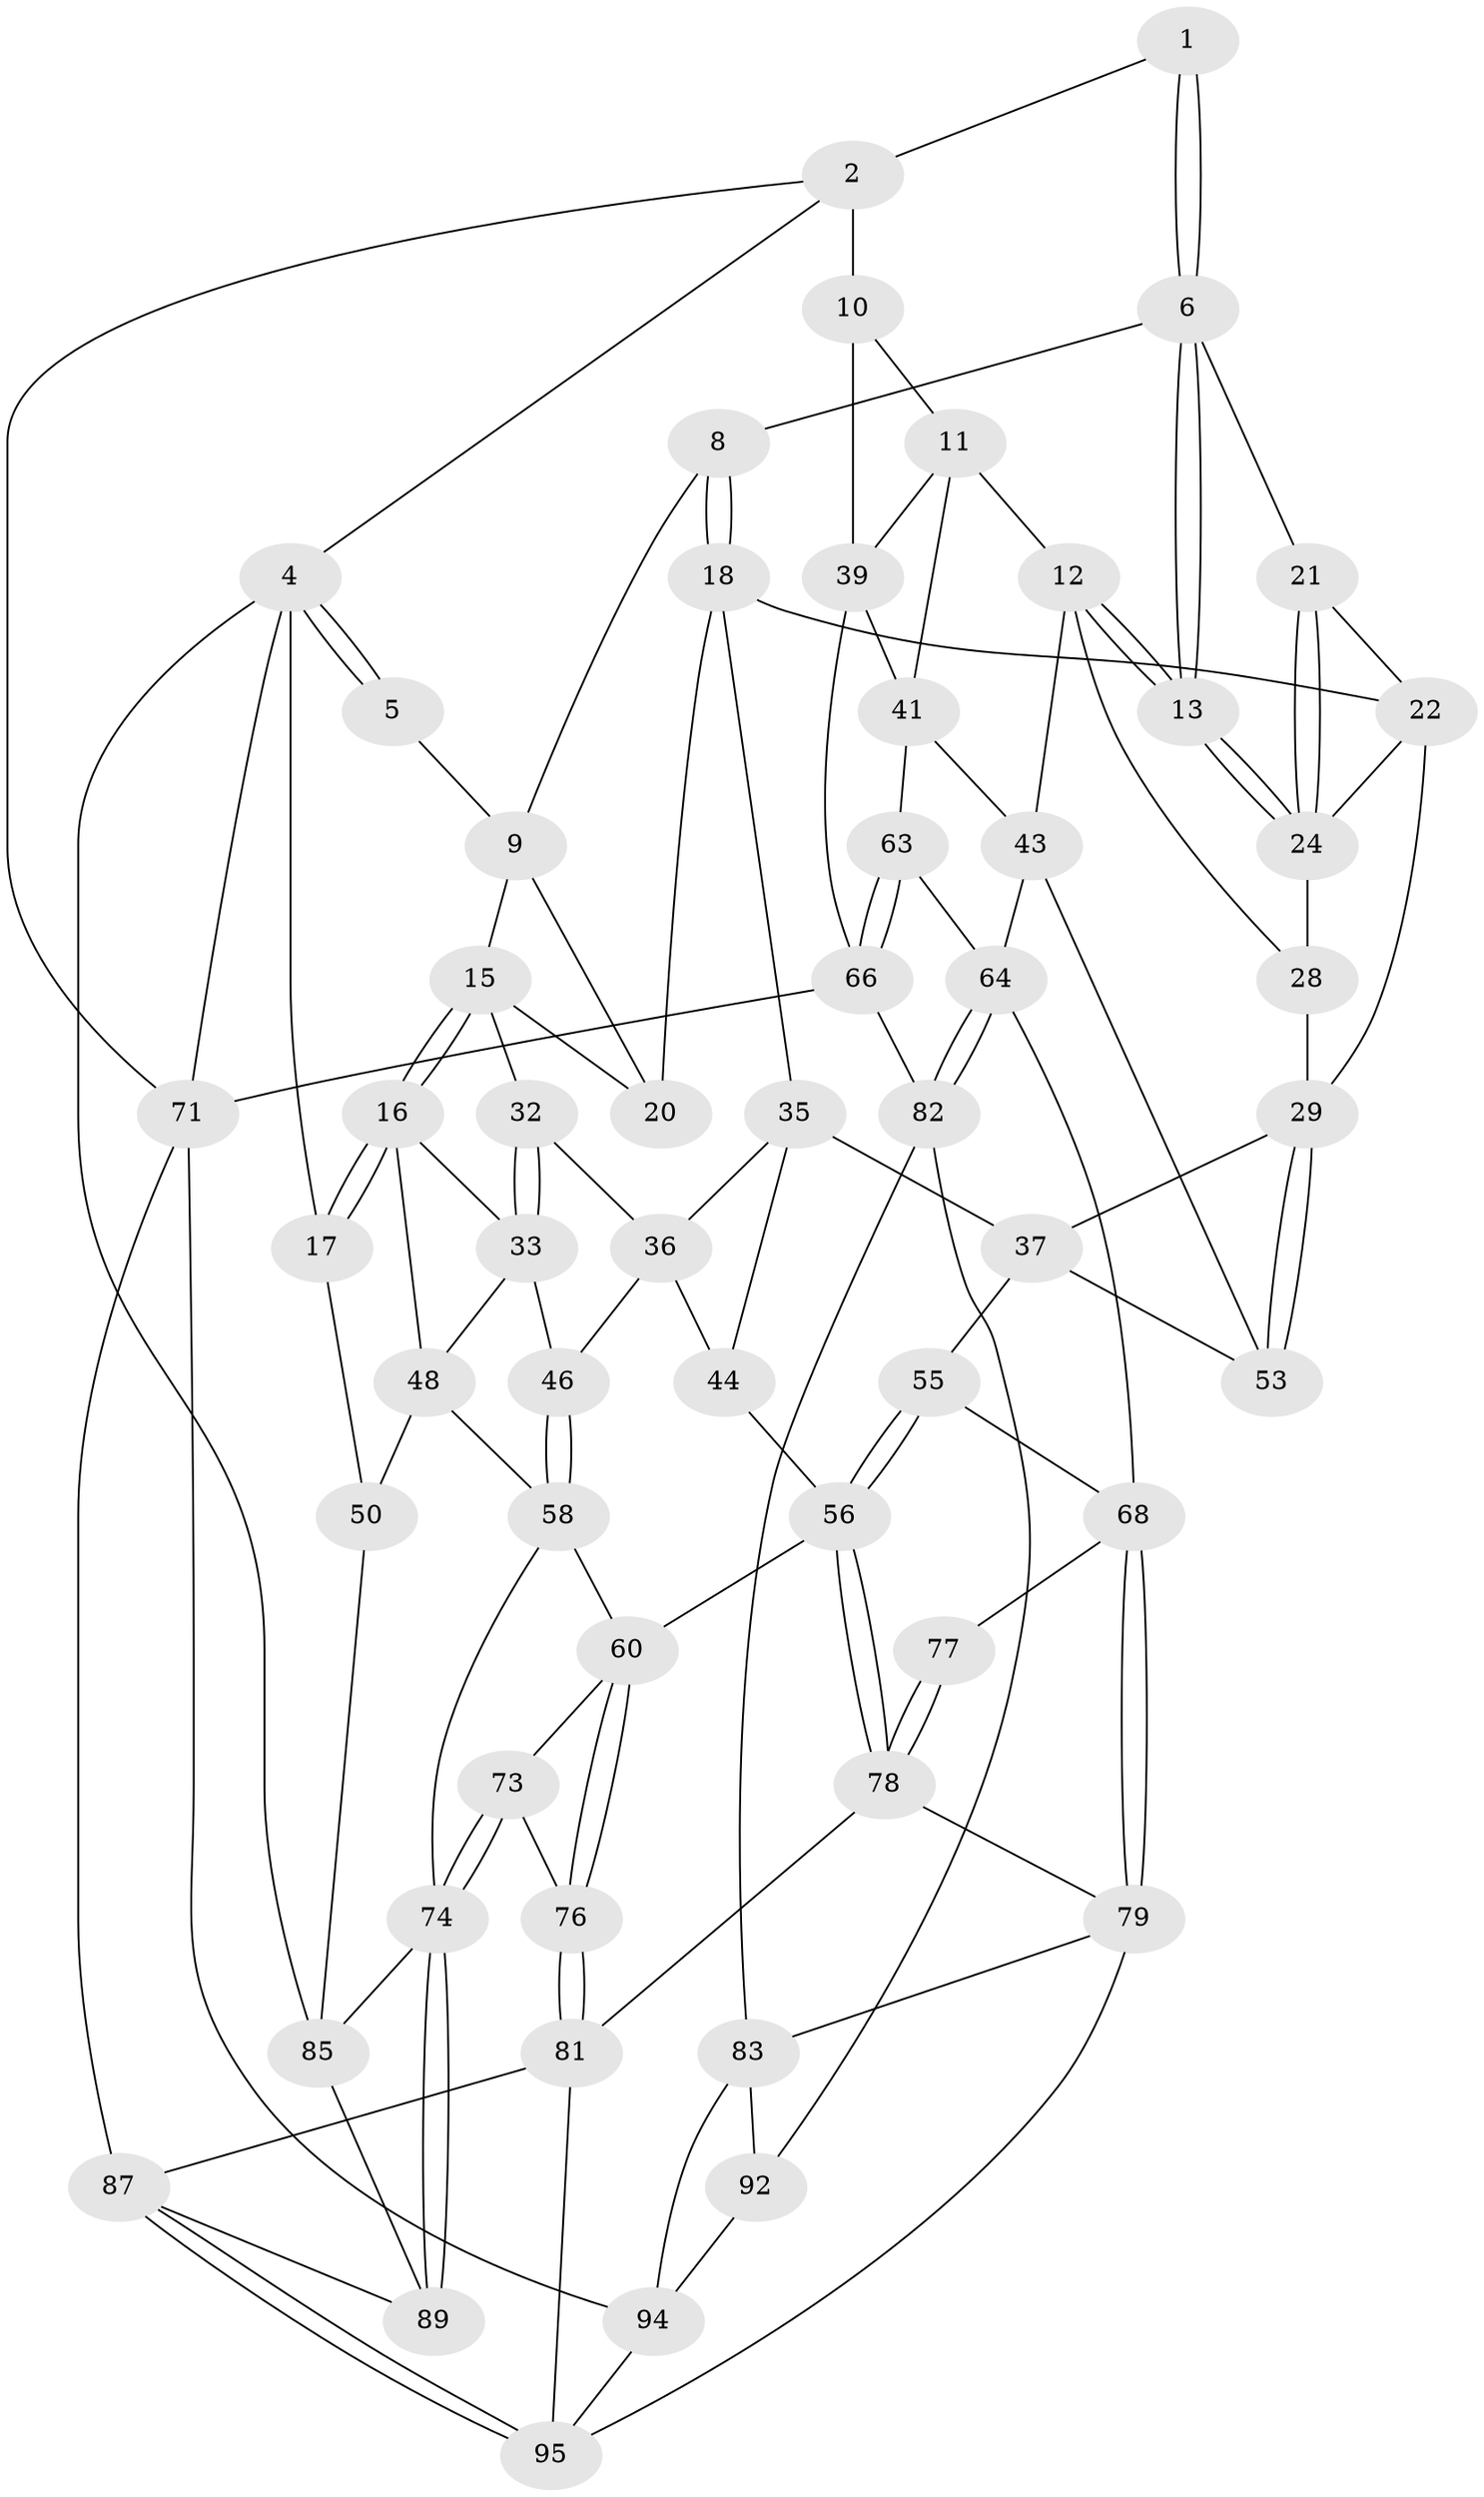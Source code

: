 // original degree distribution, {3: 0.030612244897959183, 4: 0.24489795918367346, 6: 0.24489795918367346, 5: 0.47959183673469385}
// Generated by graph-tools (version 1.1) at 2025/11/02/27/25 16:11:54]
// undirected, 58 vertices, 128 edges
graph export_dot {
graph [start="1"]
  node [color=gray90,style=filled];
  1 [pos="+0.6970321355499486+0"];
  2 [pos="+0.7703246970246748+0",super="+3"];
  4 [pos="+0+0",super="+67"];
  5 [pos="+0.32203474332964604+0"];
  6 [pos="+0.690462252378284+0",super="+7"];
  8 [pos="+0.46265072374472277+0.07488129871409868"];
  9 [pos="+0.3355839090497286+0",super="+14"];
  10 [pos="+0.891181159043238+0.10199673055858006",super="+25"];
  11 [pos="+0.7967660201800716+0.1743280628075604",super="+40"];
  12 [pos="+0.7906742776779233+0.17461213084656652",super="+31"];
  13 [pos="+0.7281645183084178+0.12561666459208531"];
  15 [pos="+0.16604816757485377+0.13519054372273387",super="+27"];
  16 [pos="+0.014503927268316601+0.13727439829799254",super="+34"];
  17 [pos="+0+0",super="+51"];
  18 [pos="+0.419925669544611+0.1844322322031521",super="+19"];
  20 [pos="+0.32589976230572426+0.12726311606995022"];
  21 [pos="+0.5558693476543463+0.09131970048362904"];
  22 [pos="+0.5581653856337296+0.14676387974033045",super="+23"];
  24 [pos="+0.7140598452097754+0.13131662829100518",super="+26"];
  28 [pos="+0.6084284157840679+0.2708408677658314"];
  29 [pos="+0.56974100365505+0.2838840477254778",super="+30"];
  32 [pos="+0.2700000252995994+0.2745205124532402"];
  33 [pos="+0.26837599219290276+0.2759176817200155",super="+47"];
  35 [pos="+0.39937591494729524+0.22194478859418082",super="+38"];
  36 [pos="+0.3448217268910223+0.27211159471323343",super="+45"];
  37 [pos="+0.4910827796962638+0.357535844407559",super="+54"];
  39 [pos="+1+0.25114881537498457",super="+62"];
  41 [pos="+0.8686976507624045+0.41785357895215053",super="+42"];
  43 [pos="+0.7626924242034202+0.40899124369353074",super="+52"];
  44 [pos="+0.4415273571145191+0.3974903291937744"];
  46 [pos="+0.3366192535026823+0.4178929147822104"];
  48 [pos="+0.12074971454108391+0.45993856137229616",super="+49"];
  50 [pos="+0.017254613168033485+0.5743701589061636"];
  53 [pos="+0.6568960244520216+0.462183957437932"];
  55 [pos="+0.49400823684778933+0.5521049090706461",super="+70"];
  56 [pos="+0.4938190016877498+0.552175980440299",super="+57"];
  58 [pos="+0.31740702726815034+0.5387870169080963",super="+59"];
  60 [pos="+0.4164881186896366+0.5628744956226359",super="+61"];
  63 [pos="+0.8737703925455645+0.6048362616331598"];
  64 [pos="+0.8482374986508677+0.6529009347587126",super="+65"];
  66 [pos="+1+0.5019930970960244",super="+72"];
  68 [pos="+0.7076644643237998+0.5953055716779185",super="+69"];
  71 [pos="+1+1",super="+98"];
  73 [pos="+0.33617271641949326+0.6794237258468122"];
  74 [pos="+0.29380342362850703+0.6905419739423442",super="+75"];
  76 [pos="+0.39534344501582575+0.6954551064637442"];
  77 [pos="+0.623848389953253+0.6285264877914514"];
  78 [pos="+0.5311916736669674+0.7064755660446673",super="+80"];
  79 [pos="+0.6491162998637104+0.7720276043875667",super="+84"];
  81 [pos="+0.5107953308216954+0.8221847974194006",super="+86"];
  82 [pos="+0.8552912028424509+0.682643245079474",super="+91"];
  83 [pos="+0.8050289911540779+0.7620749644957309",super="+93"];
  85 [pos="+0.18893772557572+0.7705054542436425",super="+90"];
  87 [pos="+0.3565750983247824+1",super="+88"];
  89 [pos="+0.3281941265764954+1"];
  92 [pos="+0.93515990391593+0.8839754463656122"];
  94 [pos="+0.7708562701030747+0.9415061851823703",super="+97"];
  95 [pos="+0.7539496915390697+0.9293699515557059",super="+96"];
  1 -- 2;
  1 -- 6;
  1 -- 6;
  2 -- 10 [weight=2];
  2 -- 4;
  2 -- 71;
  4 -- 5;
  4 -- 5;
  4 -- 17 [weight=2];
  4 -- 85;
  4 -- 71;
  5 -- 9;
  6 -- 13;
  6 -- 13;
  6 -- 8;
  6 -- 21;
  8 -- 9;
  8 -- 18;
  8 -- 18;
  9 -- 20;
  9 -- 15;
  10 -- 11;
  10 -- 39;
  11 -- 12;
  11 -- 41;
  11 -- 39;
  12 -- 13;
  12 -- 13;
  12 -- 43;
  12 -- 28;
  13 -- 24;
  13 -- 24;
  15 -- 16;
  15 -- 16;
  15 -- 32;
  15 -- 20;
  16 -- 17;
  16 -- 17;
  16 -- 33;
  16 -- 48;
  17 -- 50;
  18 -- 35;
  18 -- 20;
  18 -- 22;
  21 -- 22;
  21 -- 24;
  21 -- 24;
  22 -- 24;
  22 -- 29;
  24 -- 28;
  28 -- 29;
  29 -- 53;
  29 -- 53;
  29 -- 37;
  32 -- 33;
  32 -- 33;
  32 -- 36;
  33 -- 48;
  33 -- 46;
  35 -- 36;
  35 -- 44;
  35 -- 37;
  36 -- 46;
  36 -- 44;
  37 -- 53;
  37 -- 55;
  39 -- 41;
  39 -- 66;
  41 -- 43;
  41 -- 63;
  43 -- 64;
  43 -- 53;
  44 -- 56;
  46 -- 58;
  46 -- 58;
  48 -- 50;
  48 -- 58;
  50 -- 85;
  55 -- 56;
  55 -- 56;
  55 -- 68;
  56 -- 78;
  56 -- 78;
  56 -- 60;
  58 -- 74;
  58 -- 60;
  60 -- 76;
  60 -- 76;
  60 -- 73;
  63 -- 64;
  63 -- 66;
  63 -- 66;
  64 -- 82;
  64 -- 82;
  64 -- 68;
  66 -- 71;
  66 -- 82;
  68 -- 79;
  68 -- 79;
  68 -- 77;
  71 -- 87;
  71 -- 94;
  73 -- 74;
  73 -- 74;
  73 -- 76;
  74 -- 89;
  74 -- 89;
  74 -- 85;
  76 -- 81;
  76 -- 81;
  77 -- 78;
  77 -- 78;
  78 -- 81;
  78 -- 79;
  79 -- 83;
  79 -- 95;
  81 -- 87;
  81 -- 95;
  82 -- 83;
  82 -- 92;
  83 -- 92;
  83 -- 94;
  85 -- 89;
  87 -- 95;
  87 -- 95;
  87 -- 89;
  92 -- 94;
  94 -- 95;
}
